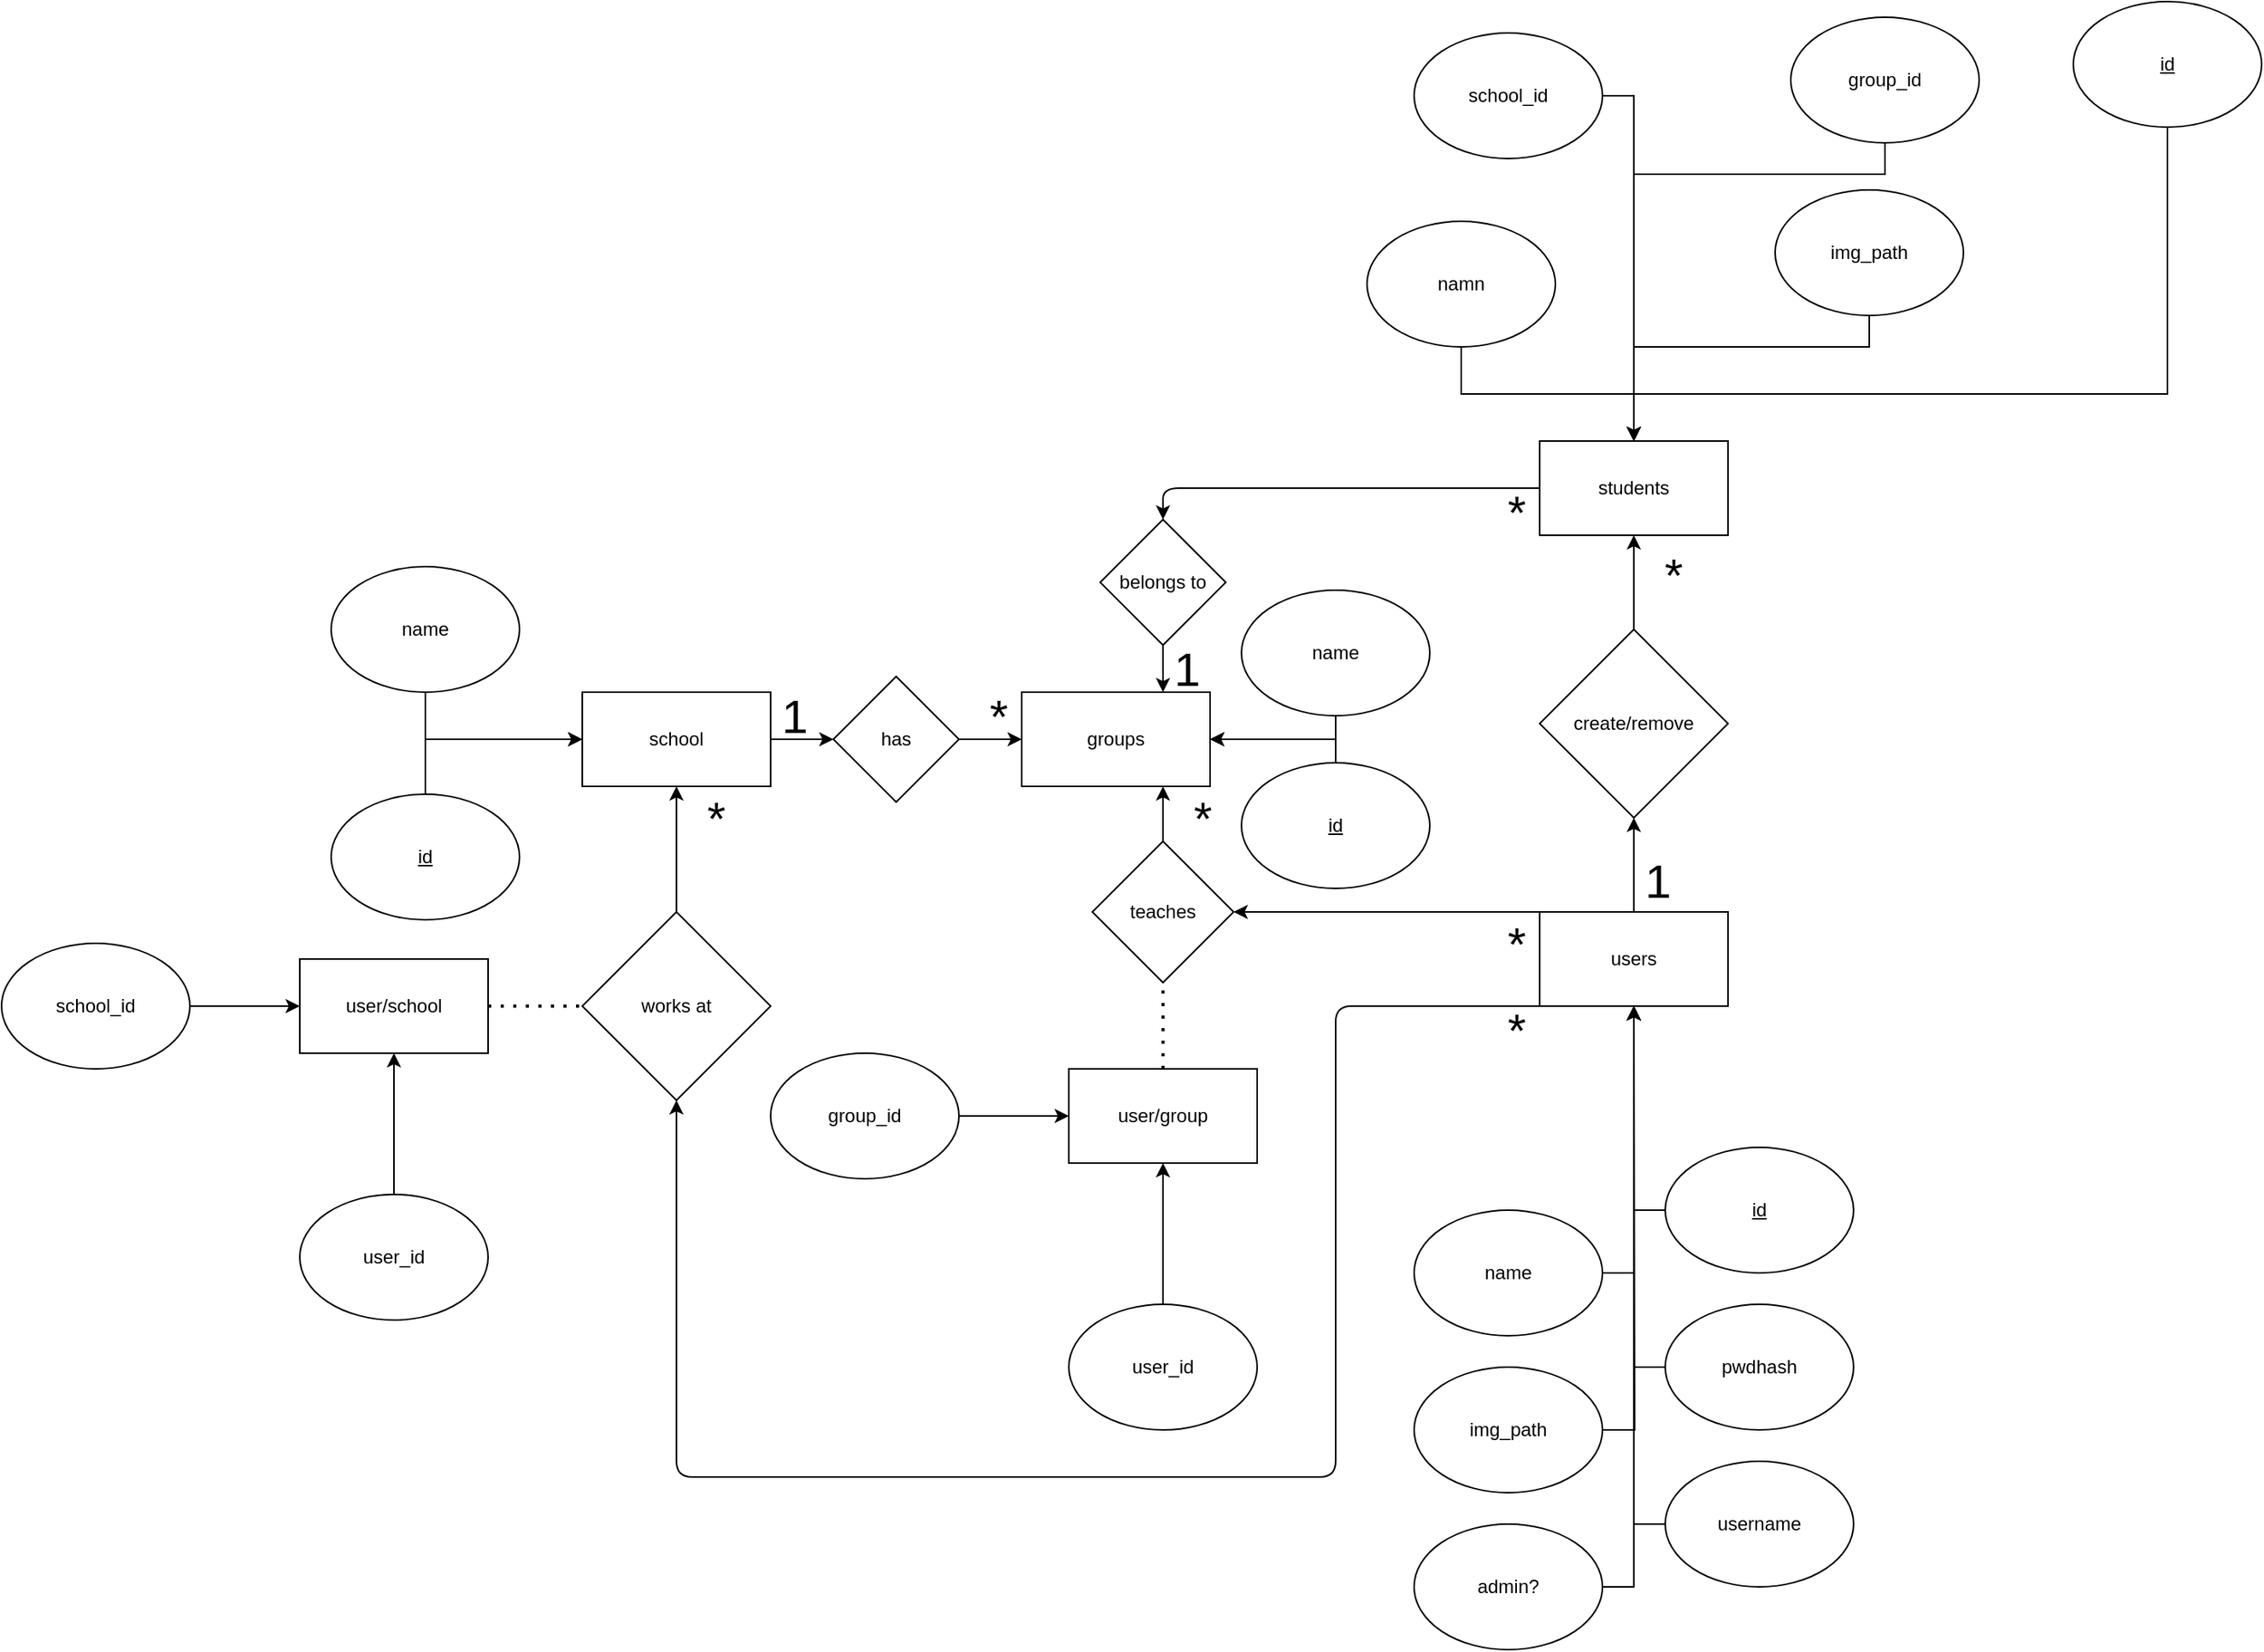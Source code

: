 <mxfile version="13.7.1" type="device"><diagram id="YEFkePD5S9tTZvCHotcz" name="Page-1"><mxGraphModel dx="2893" dy="1065" grid="1" gridSize="10" guides="1" tooltips="1" connect="1" arrows="1" fold="1" page="1" pageScale="1" pageWidth="827" pageHeight="1169" math="0" shadow="0"><root><mxCell id="0"/><mxCell id="1" parent="0"/><mxCell id="1HEp0n8xIDqmoTlGMRdd-51" style="edgeStyle=orthogonalEdgeStyle;rounded=0;orthogonalLoop=1;jettySize=auto;html=1;entryX=0.5;entryY=1;entryDx=0;entryDy=0;" edge="1" parent="1" source="1HEp0n8xIDqmoTlGMRdd-1" target="1HEp0n8xIDqmoTlGMRdd-49"><mxGeometry relative="1" as="geometry"/></mxCell><mxCell id="1HEp0n8xIDqmoTlGMRdd-1" value="users" style="rounded=0;whiteSpace=wrap;html=1;" vertex="1" parent="1"><mxGeometry x="310" y="600" width="120" height="60" as="geometry"/></mxCell><mxCell id="1HEp0n8xIDqmoTlGMRdd-2" value="students" style="whiteSpace=wrap;html=1;direction=west;" vertex="1" parent="1"><mxGeometry x="310" y="300" width="120" height="60" as="geometry"/></mxCell><mxCell id="1HEp0n8xIDqmoTlGMRdd-18" style="edgeStyle=orthogonalEdgeStyle;rounded=0;orthogonalLoop=1;jettySize=auto;html=1;entryX=0.5;entryY=1;entryDx=0;entryDy=0;" edge="1" parent="1" source="1HEp0n8xIDqmoTlGMRdd-12" target="1HEp0n8xIDqmoTlGMRdd-2"><mxGeometry relative="1" as="geometry"/></mxCell><mxCell id="1HEp0n8xIDqmoTlGMRdd-12" value="namn" style="ellipse;whiteSpace=wrap;html=1;strokeWidth=1;" vertex="1" parent="1"><mxGeometry x="200" y="160" width="120" height="80" as="geometry"/></mxCell><mxCell id="1HEp0n8xIDqmoTlGMRdd-32" style="edgeStyle=orthogonalEdgeStyle;rounded=0;orthogonalLoop=1;jettySize=auto;html=1;" edge="1" parent="1" source="1HEp0n8xIDqmoTlGMRdd-14"><mxGeometry relative="1" as="geometry"><mxPoint x="370" y="300" as="targetPoint"/><Array as="points"><mxPoint x="530" y="130"/><mxPoint x="370" y="130"/></Array></mxGeometry></mxCell><mxCell id="1HEp0n8xIDqmoTlGMRdd-14" value="group_id" style="ellipse;whiteSpace=wrap;html=1;strokeWidth=1;" vertex="1" parent="1"><mxGeometry x="470" y="30" width="120" height="80" as="geometry"/></mxCell><mxCell id="1HEp0n8xIDqmoTlGMRdd-19" style="edgeStyle=orthogonalEdgeStyle;rounded=0;orthogonalLoop=1;jettySize=auto;html=1;" edge="1" parent="1" source="1HEp0n8xIDqmoTlGMRdd-15"><mxGeometry relative="1" as="geometry"><mxPoint x="370" y="300" as="targetPoint"/><Array as="points"><mxPoint x="520" y="240"/><mxPoint x="370" y="240"/></Array></mxGeometry></mxCell><mxCell id="1HEp0n8xIDqmoTlGMRdd-15" value="img_path" style="ellipse;whiteSpace=wrap;html=1;strokeWidth=1;" vertex="1" parent="1"><mxGeometry x="460" y="140" width="120" height="80" as="geometry"/></mxCell><mxCell id="1HEp0n8xIDqmoTlGMRdd-22" style="edgeStyle=orthogonalEdgeStyle;rounded=0;orthogonalLoop=1;jettySize=auto;html=1;entryX=0.5;entryY=1;entryDx=0;entryDy=0;" edge="1" parent="1" source="1HEp0n8xIDqmoTlGMRdd-16" target="1HEp0n8xIDqmoTlGMRdd-2"><mxGeometry relative="1" as="geometry"><mxPoint x="700" y="290" as="targetPoint"/><Array as="points"><mxPoint x="710" y="270"/><mxPoint x="370" y="270"/></Array></mxGeometry></mxCell><mxCell id="1HEp0n8xIDqmoTlGMRdd-16" value="&lt;u&gt;id&lt;/u&gt;" style="ellipse;whiteSpace=wrap;html=1;strokeWidth=1;" vertex="1" parent="1"><mxGeometry x="650" y="20" width="120" height="80" as="geometry"/></mxCell><mxCell id="1HEp0n8xIDqmoTlGMRdd-42" style="edgeStyle=orthogonalEdgeStyle;rounded=0;orthogonalLoop=1;jettySize=auto;html=1;entryX=0.5;entryY=1;entryDx=0;entryDy=0;" edge="1" parent="1" source="1HEp0n8xIDqmoTlGMRdd-23" target="1HEp0n8xIDqmoTlGMRdd-1"><mxGeometry relative="1" as="geometry"><mxPoint x="370" y="670" as="targetPoint"/><Array as="points"><mxPoint x="370" y="790"/></Array></mxGeometry></mxCell><mxCell id="1HEp0n8xIDqmoTlGMRdd-23" value="&lt;u&gt;id&lt;/u&gt;" style="ellipse;whiteSpace=wrap;html=1;strokeWidth=1;" vertex="1" parent="1"><mxGeometry x="390" y="750" width="120" height="80" as="geometry"/></mxCell><mxCell id="1HEp0n8xIDqmoTlGMRdd-46" style="edgeStyle=orthogonalEdgeStyle;rounded=0;orthogonalLoop=1;jettySize=auto;html=1;entryX=0.5;entryY=1;entryDx=0;entryDy=0;" edge="1" parent="1" source="1HEp0n8xIDqmoTlGMRdd-24" target="1HEp0n8xIDqmoTlGMRdd-1"><mxGeometry relative="1" as="geometry"><Array as="points"><mxPoint x="370" y="890"/></Array></mxGeometry></mxCell><mxCell id="1HEp0n8xIDqmoTlGMRdd-24" value="pwdhash" style="ellipse;whiteSpace=wrap;html=1;strokeWidth=1;" vertex="1" parent="1"><mxGeometry x="390" y="850" width="120" height="80" as="geometry"/></mxCell><mxCell id="1HEp0n8xIDqmoTlGMRdd-47" style="edgeStyle=orthogonalEdgeStyle;rounded=0;orthogonalLoop=1;jettySize=auto;html=1;entryX=0.5;entryY=1;entryDx=0;entryDy=0;" edge="1" parent="1" source="1HEp0n8xIDqmoTlGMRdd-25" target="1HEp0n8xIDqmoTlGMRdd-1"><mxGeometry relative="1" as="geometry"><Array as="points"><mxPoint x="370" y="990"/></Array></mxGeometry></mxCell><mxCell id="1HEp0n8xIDqmoTlGMRdd-25" value="username" style="ellipse;whiteSpace=wrap;html=1;strokeWidth=1;" vertex="1" parent="1"><mxGeometry x="390" y="950" width="120" height="80" as="geometry"/></mxCell><mxCell id="1HEp0n8xIDqmoTlGMRdd-45" style="edgeStyle=orthogonalEdgeStyle;rounded=0;orthogonalLoop=1;jettySize=auto;html=1;entryX=0.5;entryY=1;entryDx=0;entryDy=0;" edge="1" parent="1" source="1HEp0n8xIDqmoTlGMRdd-26" target="1HEp0n8xIDqmoTlGMRdd-1"><mxGeometry relative="1" as="geometry"><Array as="points"><mxPoint x="370" y="830"/></Array></mxGeometry></mxCell><mxCell id="1HEp0n8xIDqmoTlGMRdd-26" value="name" style="ellipse;whiteSpace=wrap;html=1;strokeWidth=1;" vertex="1" parent="1"><mxGeometry x="230" y="790" width="120" height="80" as="geometry"/></mxCell><mxCell id="1HEp0n8xIDqmoTlGMRdd-44" style="edgeStyle=orthogonalEdgeStyle;rounded=0;orthogonalLoop=1;jettySize=auto;html=1;" edge="1" parent="1" source="1HEp0n8xIDqmoTlGMRdd-27"><mxGeometry relative="1" as="geometry"><mxPoint x="370" y="660" as="targetPoint"/></mxGeometry></mxCell><mxCell id="1HEp0n8xIDqmoTlGMRdd-27" value="img_path" style="ellipse;whiteSpace=wrap;html=1;strokeWidth=1;" vertex="1" parent="1"><mxGeometry x="230" y="890" width="120" height="80" as="geometry"/></mxCell><mxCell id="1HEp0n8xIDqmoTlGMRdd-43" style="edgeStyle=orthogonalEdgeStyle;rounded=0;orthogonalLoop=1;jettySize=auto;html=1;entryX=0.5;entryY=1;entryDx=0;entryDy=0;" edge="1" parent="1" source="1HEp0n8xIDqmoTlGMRdd-28" target="1HEp0n8xIDqmoTlGMRdd-1"><mxGeometry relative="1" as="geometry"><mxPoint x="370" y="680" as="targetPoint"/><Array as="points"><mxPoint x="370" y="1030"/></Array></mxGeometry></mxCell><mxCell id="1HEp0n8xIDqmoTlGMRdd-28" value="admin?" style="ellipse;whiteSpace=wrap;html=1;strokeWidth=1;" vertex="1" parent="1"><mxGeometry x="230" y="990" width="120" height="80" as="geometry"/></mxCell><mxCell id="1HEp0n8xIDqmoTlGMRdd-50" style="edgeStyle=orthogonalEdgeStyle;rounded=0;orthogonalLoop=1;jettySize=auto;html=1;entryX=0.5;entryY=0;entryDx=0;entryDy=0;" edge="1" parent="1" source="1HEp0n8xIDqmoTlGMRdd-49" target="1HEp0n8xIDqmoTlGMRdd-2"><mxGeometry relative="1" as="geometry"/></mxCell><mxCell id="1HEp0n8xIDqmoTlGMRdd-49" value="create/remove" style="rhombus;whiteSpace=wrap;html=1;strokeWidth=1;" vertex="1" parent="1"><mxGeometry x="310" y="420" width="120" height="120" as="geometry"/></mxCell><mxCell id="1HEp0n8xIDqmoTlGMRdd-54" value="&lt;font style=&quot;font-size: 30px&quot;&gt;1&lt;/font&gt;" style="text;html=1;align=center;verticalAlign=middle;resizable=0;points=[];autosize=1;" vertex="1" parent="1"><mxGeometry x="370" y="565" width="30" height="30" as="geometry"/></mxCell><mxCell id="1HEp0n8xIDqmoTlGMRdd-55" value="&lt;font style=&quot;font-size: 30px&quot;&gt;*&lt;/font&gt;" style="text;html=1;align=center;verticalAlign=middle;resizable=0;points=[];autosize=1;strokeWidth=10;" vertex="1" parent="1"><mxGeometry x="380" y="370" width="30" height="30" as="geometry"/></mxCell><mxCell id="1HEp0n8xIDqmoTlGMRdd-74" style="edgeStyle=orthogonalEdgeStyle;rounded=0;orthogonalLoop=1;jettySize=auto;html=1;exitX=0.5;exitY=1;exitDx=0;exitDy=0;" edge="1" parent="1" source="1HEp0n8xIDqmoTlGMRdd-73" target="1HEp0n8xIDqmoTlGMRdd-58"><mxGeometry relative="1" as="geometry"/></mxCell><mxCell id="1HEp0n8xIDqmoTlGMRdd-93" style="edgeStyle=orthogonalEdgeStyle;rounded=0;orthogonalLoop=1;jettySize=auto;html=1;entryX=0;entryY=0.5;entryDx=0;entryDy=0;" edge="1" parent="1" source="1HEp0n8xIDqmoTlGMRdd-58" target="1HEp0n8xIDqmoTlGMRdd-92"><mxGeometry relative="1" as="geometry"/></mxCell><mxCell id="1HEp0n8xIDqmoTlGMRdd-58" value="school" style="whiteSpace=wrap;html=1;strokeWidth=1;" vertex="1" parent="1"><mxGeometry x="-300" y="460" width="120" height="60" as="geometry"/></mxCell><mxCell id="1HEp0n8xIDqmoTlGMRdd-61" style="edgeStyle=orthogonalEdgeStyle;rounded=0;orthogonalLoop=1;jettySize=auto;html=1;entryX=0.5;entryY=1;entryDx=0;entryDy=0;" edge="1" parent="1" source="1HEp0n8xIDqmoTlGMRdd-60" target="1HEp0n8xIDqmoTlGMRdd-58"><mxGeometry relative="1" as="geometry"/></mxCell><mxCell id="1HEp0n8xIDqmoTlGMRdd-60" value="works at" style="rhombus;whiteSpace=wrap;html=1;strokeWidth=1;" vertex="1" parent="1"><mxGeometry x="-300" y="600" width="120" height="120" as="geometry"/></mxCell><mxCell id="1HEp0n8xIDqmoTlGMRdd-63" value="&lt;font style=&quot;font-size: 30px&quot;&gt;*&lt;/font&gt;" style="text;html=1;align=center;verticalAlign=middle;resizable=0;points=[];autosize=1;strokeWidth=10;" vertex="1" parent="1"><mxGeometry x="280" y="660" width="30" height="30" as="geometry"/></mxCell><mxCell id="1HEp0n8xIDqmoTlGMRdd-73" value="name" style="ellipse;whiteSpace=wrap;html=1;strokeWidth=1;" vertex="1" parent="1"><mxGeometry x="-460" y="380" width="120" height="80" as="geometry"/></mxCell><mxCell id="1HEp0n8xIDqmoTlGMRdd-76" style="edgeStyle=orthogonalEdgeStyle;rounded=0;orthogonalLoop=1;jettySize=auto;html=1;entryX=0;entryY=0.5;entryDx=0;entryDy=0;" edge="1" parent="1" source="1HEp0n8xIDqmoTlGMRdd-75" target="1HEp0n8xIDqmoTlGMRdd-58"><mxGeometry relative="1" as="geometry"><Array as="points"><mxPoint x="-400" y="490"/></Array></mxGeometry></mxCell><mxCell id="1HEp0n8xIDqmoTlGMRdd-75" value="&lt;u&gt;id&lt;/u&gt;" style="ellipse;whiteSpace=wrap;html=1;strokeWidth=1;" vertex="1" parent="1"><mxGeometry x="-460" y="525" width="120" height="80" as="geometry"/></mxCell><mxCell id="1HEp0n8xIDqmoTlGMRdd-78" style="edgeStyle=orthogonalEdgeStyle;rounded=0;orthogonalLoop=1;jettySize=auto;html=1;entryX=0.5;entryY=1;entryDx=0;entryDy=0;" edge="1" parent="1" source="1HEp0n8xIDqmoTlGMRdd-77" target="1HEp0n8xIDqmoTlGMRdd-2"><mxGeometry relative="1" as="geometry"><Array as="points"><mxPoint x="370" y="80"/></Array></mxGeometry></mxCell><mxCell id="1HEp0n8xIDqmoTlGMRdd-77" value="school_id" style="ellipse;whiteSpace=wrap;html=1;strokeWidth=1;" vertex="1" parent="1"><mxGeometry x="230" y="40" width="120" height="80" as="geometry"/></mxCell><mxCell id="1HEp0n8xIDqmoTlGMRdd-81" value="&lt;font style=&quot;font-size: 30px&quot;&gt;*&lt;/font&gt;" style="text;html=1;align=center;verticalAlign=middle;resizable=0;points=[];autosize=1;strokeWidth=10;" vertex="1" parent="1"><mxGeometry x="-230" y="525" width="30" height="30" as="geometry"/></mxCell><mxCell id="1HEp0n8xIDqmoTlGMRdd-82" value="user/school" style="whiteSpace=wrap;html=1;strokeWidth=1;" vertex="1" parent="1"><mxGeometry x="-480" y="630" width="120" height="60" as="geometry"/></mxCell><mxCell id="1HEp0n8xIDqmoTlGMRdd-85" style="edgeStyle=orthogonalEdgeStyle;rounded=0;orthogonalLoop=1;jettySize=auto;html=1;entryX=0;entryY=0.5;entryDx=0;entryDy=0;" edge="1" parent="1" source="1HEp0n8xIDqmoTlGMRdd-83" target="1HEp0n8xIDqmoTlGMRdd-82"><mxGeometry relative="1" as="geometry"/></mxCell><mxCell id="1HEp0n8xIDqmoTlGMRdd-83" value="school_id" style="ellipse;whiteSpace=wrap;html=1;strokeWidth=1;" vertex="1" parent="1"><mxGeometry x="-670" y="620" width="120" height="80" as="geometry"/></mxCell><mxCell id="1HEp0n8xIDqmoTlGMRdd-86" style="edgeStyle=orthogonalEdgeStyle;rounded=0;orthogonalLoop=1;jettySize=auto;html=1;entryX=0.5;entryY=1;entryDx=0;entryDy=0;" edge="1" parent="1" source="1HEp0n8xIDqmoTlGMRdd-84" target="1HEp0n8xIDqmoTlGMRdd-82"><mxGeometry relative="1" as="geometry"/></mxCell><mxCell id="1HEp0n8xIDqmoTlGMRdd-84" value="user_id" style="ellipse;whiteSpace=wrap;html=1;strokeWidth=1;" vertex="1" parent="1"><mxGeometry x="-480" y="780" width="120" height="80" as="geometry"/></mxCell><mxCell id="1HEp0n8xIDqmoTlGMRdd-88" value="" style="endArrow=none;dashed=1;html=1;dashPattern=1 3;strokeWidth=2;exitX=1;exitY=0.5;exitDx=0;exitDy=0;entryX=0;entryY=0.5;entryDx=0;entryDy=0;" edge="1" parent="1" source="1HEp0n8xIDqmoTlGMRdd-82" target="1HEp0n8xIDqmoTlGMRdd-60"><mxGeometry width="50" height="50" relative="1" as="geometry"><mxPoint x="-350" y="727.5" as="sourcePoint"/><mxPoint x="-300" y="677.5" as="targetPoint"/></mxGeometry></mxCell><mxCell id="1HEp0n8xIDqmoTlGMRdd-90" value="groups" style="whiteSpace=wrap;html=1;strokeWidth=1;" vertex="1" parent="1"><mxGeometry x="-20" y="460" width="120" height="60" as="geometry"/></mxCell><mxCell id="1HEp0n8xIDqmoTlGMRdd-94" style="edgeStyle=orthogonalEdgeStyle;rounded=0;orthogonalLoop=1;jettySize=auto;html=1;entryX=0;entryY=0.5;entryDx=0;entryDy=0;" edge="1" parent="1" source="1HEp0n8xIDqmoTlGMRdd-92" target="1HEp0n8xIDqmoTlGMRdd-90"><mxGeometry relative="1" as="geometry"/></mxCell><mxCell id="1HEp0n8xIDqmoTlGMRdd-92" value="has" style="rhombus;whiteSpace=wrap;html=1;strokeWidth=1;" vertex="1" parent="1"><mxGeometry x="-140" y="450" width="80" height="80" as="geometry"/></mxCell><mxCell id="1HEp0n8xIDqmoTlGMRdd-95" value="&lt;font style=&quot;font-size: 30px&quot;&gt;1&lt;/font&gt;" style="text;html=1;align=center;verticalAlign=middle;resizable=0;points=[];autosize=1;" vertex="1" parent="1"><mxGeometry x="-180" y="460" width="30" height="30" as="geometry"/></mxCell><mxCell id="1HEp0n8xIDqmoTlGMRdd-96" value="&lt;font style=&quot;font-size: 30px&quot;&gt;*&lt;/font&gt;" style="text;html=1;align=center;verticalAlign=middle;resizable=0;points=[];autosize=1;strokeWidth=10;" vertex="1" parent="1"><mxGeometry x="-50" y="460" width="30" height="30" as="geometry"/></mxCell><mxCell id="1HEp0n8xIDqmoTlGMRdd-98" value="belongs to" style="rhombus;whiteSpace=wrap;html=1;strokeWidth=1;" vertex="1" parent="1"><mxGeometry x="30" y="350" width="80" height="80" as="geometry"/></mxCell><mxCell id="1HEp0n8xIDqmoTlGMRdd-101" value="&lt;font style=&quot;font-size: 30px&quot;&gt;*&lt;/font&gt;" style="text;html=1;align=center;verticalAlign=middle;resizable=0;points=[];autosize=1;strokeWidth=10;" vertex="1" parent="1"><mxGeometry x="280" y="330" width="30" height="30" as="geometry"/></mxCell><mxCell id="1HEp0n8xIDqmoTlGMRdd-102" value="" style="endArrow=classic;html=1;exitX=1;exitY=0.5;exitDx=0;exitDy=0;entryX=0.5;entryY=0;entryDx=0;entryDy=0;" edge="1" parent="1" source="1HEp0n8xIDqmoTlGMRdd-2" target="1HEp0n8xIDqmoTlGMRdd-98"><mxGeometry width="50" height="50" relative="1" as="geometry"><mxPoint x="200" y="430" as="sourcePoint"/><mxPoint x="250" y="380" as="targetPoint"/><Array as="points"><mxPoint x="70" y="330"/></Array></mxGeometry></mxCell><mxCell id="1HEp0n8xIDqmoTlGMRdd-103" value="" style="endArrow=classic;html=1;exitX=0.5;exitY=1;exitDx=0;exitDy=0;entryX=0.75;entryY=0;entryDx=0;entryDy=0;" edge="1" parent="1" source="1HEp0n8xIDqmoTlGMRdd-98" target="1HEp0n8xIDqmoTlGMRdd-90"><mxGeometry width="50" height="50" relative="1" as="geometry"><mxPoint x="180" y="450" as="sourcePoint"/><mxPoint x="230" y="400" as="targetPoint"/></mxGeometry></mxCell><mxCell id="1HEp0n8xIDqmoTlGMRdd-104" value="&lt;font style=&quot;font-size: 30px&quot;&gt;1&lt;/font&gt;" style="text;html=1;align=center;verticalAlign=middle;resizable=0;points=[];autosize=1;" vertex="1" parent="1"><mxGeometry x="70" y="430" width="30" height="30" as="geometry"/></mxCell><mxCell id="1HEp0n8xIDqmoTlGMRdd-105" value="" style="endArrow=classic;html=1;exitX=0;exitY=1;exitDx=0;exitDy=0;entryX=0.5;entryY=1;entryDx=0;entryDy=0;" edge="1" parent="1" source="1HEp0n8xIDqmoTlGMRdd-1" target="1HEp0n8xIDqmoTlGMRdd-60"><mxGeometry width="50" height="50" relative="1" as="geometry"><mxPoint x="80" y="690" as="sourcePoint"/><mxPoint x="130" y="640" as="targetPoint"/><Array as="points"><mxPoint x="180" y="660"/><mxPoint x="180" y="960"/><mxPoint x="-240" y="960"/></Array></mxGeometry></mxCell><mxCell id="1HEp0n8xIDqmoTlGMRdd-107" value="teaches" style="rhombus;whiteSpace=wrap;html=1;strokeWidth=1;" vertex="1" parent="1"><mxGeometry x="25" y="555" width="90" height="90" as="geometry"/></mxCell><mxCell id="1HEp0n8xIDqmoTlGMRdd-109" value="" style="endArrow=classic;html=1;entryX=1;entryY=0.5;entryDx=0;entryDy=0;exitX=0;exitY=0;exitDx=0;exitDy=0;" edge="1" parent="1" source="1HEp0n8xIDqmoTlGMRdd-1" target="1HEp0n8xIDqmoTlGMRdd-107"><mxGeometry width="50" height="50" relative="1" as="geometry"><mxPoint x="190" y="610" as="sourcePoint"/><mxPoint x="240" y="560" as="targetPoint"/></mxGeometry></mxCell><mxCell id="1HEp0n8xIDqmoTlGMRdd-110" value="" style="endArrow=classic;html=1;exitX=0.5;exitY=0;exitDx=0;exitDy=0;entryX=0.75;entryY=1;entryDx=0;entryDy=0;" edge="1" parent="1" source="1HEp0n8xIDqmoTlGMRdd-107" target="1HEp0n8xIDqmoTlGMRdd-90"><mxGeometry width="50" height="50" relative="1" as="geometry"><mxPoint x="220" y="560" as="sourcePoint"/><mxPoint x="270" y="510" as="targetPoint"/></mxGeometry></mxCell><mxCell id="1HEp0n8xIDqmoTlGMRdd-112" value="user/group" style="whiteSpace=wrap;html=1;strokeWidth=1;" vertex="1" parent="1"><mxGeometry x="10" y="700" width="120" height="60" as="geometry"/></mxCell><mxCell id="1HEp0n8xIDqmoTlGMRdd-113" style="edgeStyle=orthogonalEdgeStyle;rounded=0;orthogonalLoop=1;jettySize=auto;html=1;entryX=0;entryY=0.5;entryDx=0;entryDy=0;" edge="1" parent="1" source="1HEp0n8xIDqmoTlGMRdd-114" target="1HEp0n8xIDqmoTlGMRdd-112"><mxGeometry relative="1" as="geometry"/></mxCell><mxCell id="1HEp0n8xIDqmoTlGMRdd-114" value="group_id" style="ellipse;whiteSpace=wrap;html=1;strokeWidth=1;" vertex="1" parent="1"><mxGeometry x="-180" y="690" width="120" height="80" as="geometry"/></mxCell><mxCell id="1HEp0n8xIDqmoTlGMRdd-115" style="edgeStyle=orthogonalEdgeStyle;rounded=0;orthogonalLoop=1;jettySize=auto;html=1;entryX=0.5;entryY=1;entryDx=0;entryDy=0;" edge="1" parent="1" source="1HEp0n8xIDqmoTlGMRdd-116" target="1HEp0n8xIDqmoTlGMRdd-112"><mxGeometry relative="1" as="geometry"/></mxCell><mxCell id="1HEp0n8xIDqmoTlGMRdd-116" value="user_id" style="ellipse;whiteSpace=wrap;html=1;strokeWidth=1;" vertex="1" parent="1"><mxGeometry x="10" y="850" width="120" height="80" as="geometry"/></mxCell><mxCell id="1HEp0n8xIDqmoTlGMRdd-117" value="" style="endArrow=none;dashed=1;html=1;dashPattern=1 3;strokeWidth=2;exitX=0.5;exitY=0;exitDx=0;exitDy=0;entryX=0.5;entryY=1;entryDx=0;entryDy=0;" edge="1" parent="1" source="1HEp0n8xIDqmoTlGMRdd-112" target="1HEp0n8xIDqmoTlGMRdd-107"><mxGeometry width="50" height="50" relative="1" as="geometry"><mxPoint x="-50" y="640" as="sourcePoint"/><mxPoint y="590" as="targetPoint"/></mxGeometry></mxCell><mxCell id="1HEp0n8xIDqmoTlGMRdd-118" value="&lt;font style=&quot;font-size: 30px&quot;&gt;*&lt;/font&gt;" style="text;html=1;align=center;verticalAlign=middle;resizable=0;points=[];autosize=1;strokeWidth=10;" vertex="1" parent="1"><mxGeometry x="280" y="605" width="30" height="30" as="geometry"/></mxCell><mxCell id="1HEp0n8xIDqmoTlGMRdd-120" value="&lt;font style=&quot;font-size: 30px&quot;&gt;*&lt;/font&gt;" style="text;html=1;align=center;verticalAlign=middle;resizable=0;points=[];autosize=1;strokeWidth=10;" vertex="1" parent="1"><mxGeometry x="80" y="525" width="30" height="30" as="geometry"/></mxCell><mxCell id="1HEp0n8xIDqmoTlGMRdd-124" style="edgeStyle=orthogonalEdgeStyle;rounded=0;orthogonalLoop=1;jettySize=auto;html=1;entryX=1;entryY=0.5;entryDx=0;entryDy=0;" edge="1" parent="1" source="1HEp0n8xIDqmoTlGMRdd-121" target="1HEp0n8xIDqmoTlGMRdd-90"><mxGeometry relative="1" as="geometry"><Array as="points"><mxPoint x="180" y="490"/></Array></mxGeometry></mxCell><mxCell id="1HEp0n8xIDqmoTlGMRdd-121" value="name" style="ellipse;whiteSpace=wrap;html=1;strokeWidth=1;" vertex="1" parent="1"><mxGeometry x="120" y="395" width="120" height="80" as="geometry"/></mxCell><mxCell id="1HEp0n8xIDqmoTlGMRdd-123" style="edgeStyle=orthogonalEdgeStyle;rounded=0;orthogonalLoop=1;jettySize=auto;html=1;entryX=1;entryY=0.5;entryDx=0;entryDy=0;" edge="1" parent="1" source="1HEp0n8xIDqmoTlGMRdd-122" target="1HEp0n8xIDqmoTlGMRdd-90"><mxGeometry relative="1" as="geometry"><Array as="points"><mxPoint x="180" y="490"/></Array></mxGeometry></mxCell><mxCell id="1HEp0n8xIDqmoTlGMRdd-122" value="&lt;u&gt;id&lt;/u&gt;" style="ellipse;whiteSpace=wrap;html=1;strokeWidth=1;" vertex="1" parent="1"><mxGeometry x="120" y="505" width="120" height="80" as="geometry"/></mxCell></root></mxGraphModel></diagram></mxfile>